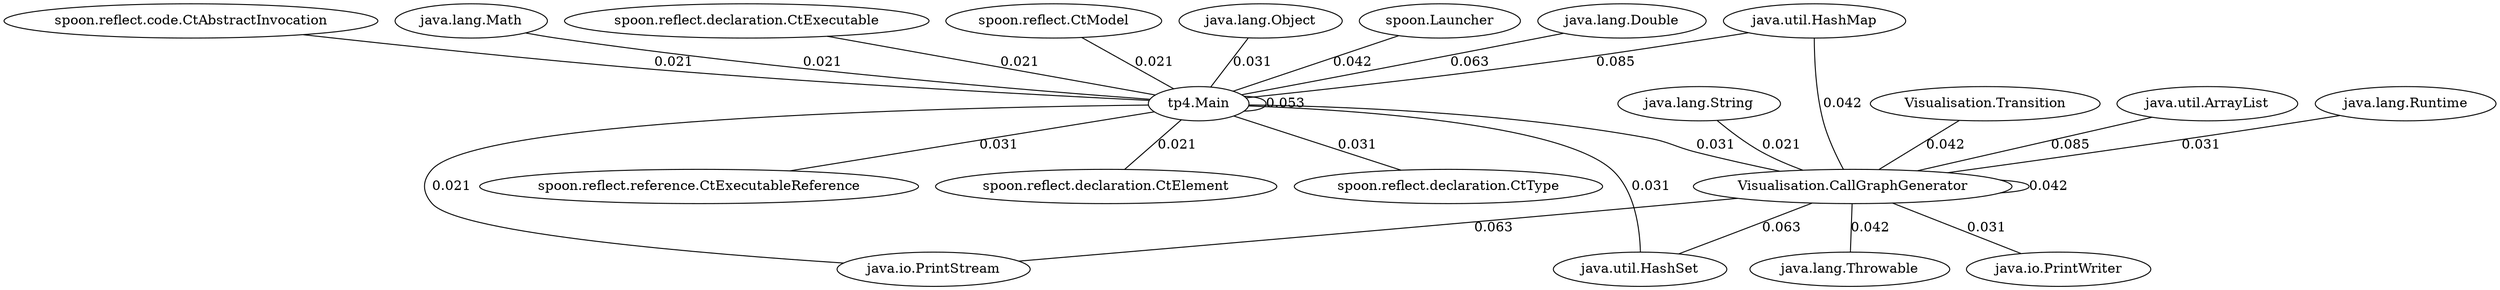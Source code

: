 digraph{
"tp4.Main" -> "tp4.Main" [label="0.053",arrowhead="none"];
"java.lang.Runtime" -> "Visualisation.CallGraphGenerator" [label="0.031",arrowhead="none"];
"tp4.Main" -> "Visualisation.CallGraphGenerator" [label="0.031",arrowhead="none"];
"tp4.Main" -> "java.io.PrintStream" [label="0.021",arrowhead="none"];
"spoon.reflect.CtModel" -> "tp4.Main" [label="0.021",arrowhead="none"];
"spoon.Launcher" -> "tp4.Main" [label="0.042",arrowhead="none"];
"Visualisation.CallGraphGenerator" -> "Visualisation.CallGraphGenerator" [label="0.042",arrowhead="none"];
"Visualisation.CallGraphGenerator" -> "java.io.PrintStream" [label="0.063",arrowhead="none"];
"java.lang.Double" -> "tp4.Main" [label="0.063",arrowhead="none"];
"spoon.reflect.code.CtAbstractInvocation" -> "tp4.Main" [label="0.021",arrowhead="none"];
"java.lang.Math" -> "tp4.Main" [label="0.021",arrowhead="none"];
"tp4.Main" -> "spoon.reflect.reference.CtExecutableReference" [label="0.031",arrowhead="none"];
"java.lang.String" -> "Visualisation.CallGraphGenerator" [label="0.021",arrowhead="none"];
"Visualisation.CallGraphGenerator" -> "java.lang.Throwable" [label="0.042",arrowhead="none"];
"tp4.Main" -> "java.util.HashSet" [label="0.031",arrowhead="none"];
"spoon.reflect.declaration.CtExecutable" -> "tp4.Main" [label="0.021",arrowhead="none"];
"java.util.HashMap" -> "Visualisation.CallGraphGenerator" [label="0.042",arrowhead="none"];
"java.lang.Object" -> "tp4.Main" [label="0.031",arrowhead="none"];
"tp4.Main" -> "spoon.reflect.declaration.CtElement" [label="0.021",arrowhead="none"];
"Visualisation.Transition" -> "Visualisation.CallGraphGenerator" [label="0.042",arrowhead="none"];
"java.util.ArrayList" -> "Visualisation.CallGraphGenerator" [label="0.085",arrowhead="none"];
"java.util.HashMap" -> "tp4.Main" [label="0.085",arrowhead="none"];
"Visualisation.CallGraphGenerator" -> "java.io.PrintWriter" [label="0.031",arrowhead="none"];
"Visualisation.CallGraphGenerator" -> "java.util.HashSet" [label="0.063",arrowhead="none"];
"tp4.Main" -> "spoon.reflect.declaration.CtType" [label="0.031",arrowhead="none"];

 }

